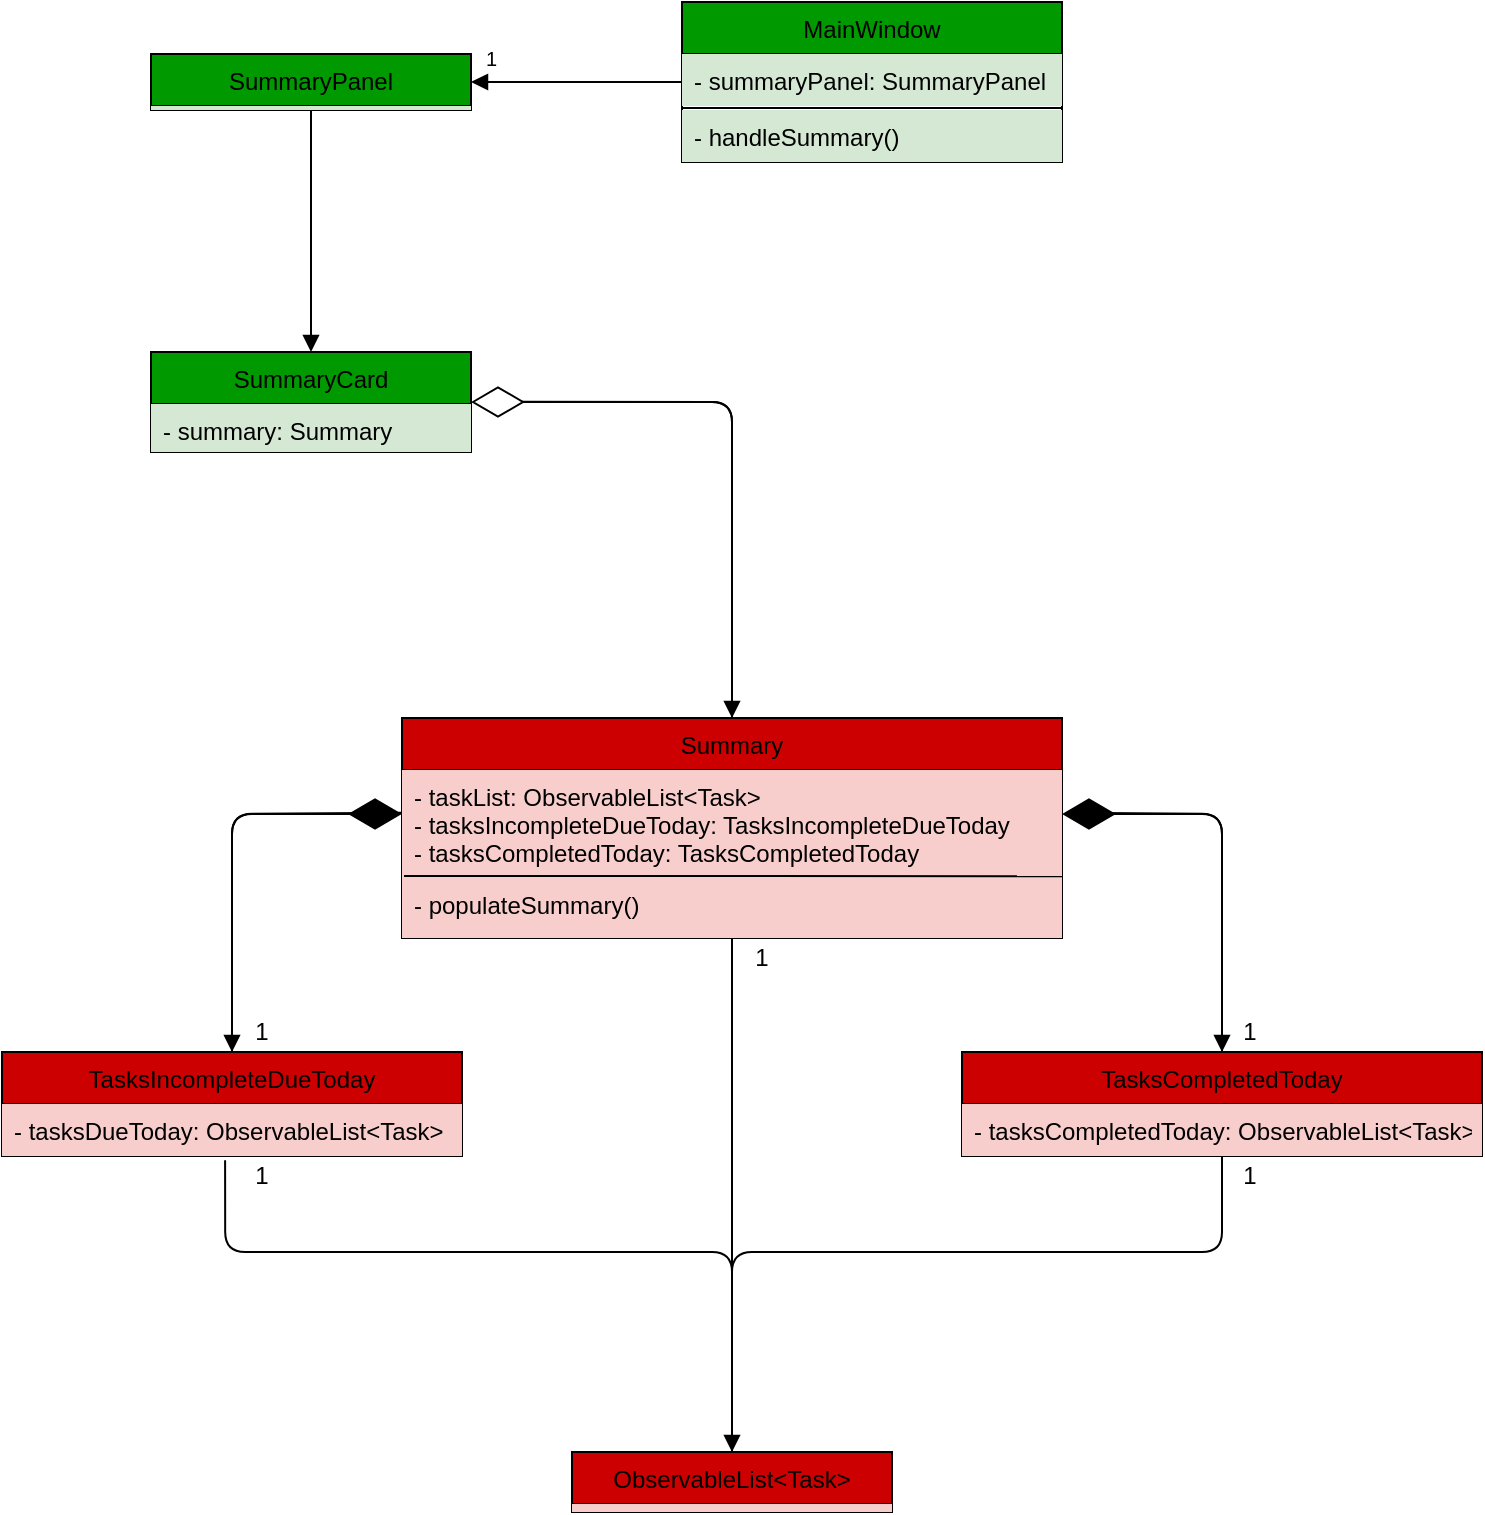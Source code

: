 <mxfile version="12.9.10" type="device"><diagram id="C5RBs43oDa-KdzZeNtuy" name="Page-1"><mxGraphModel dx="1122" dy="1164" grid="1" gridSize="10" guides="1" tooltips="1" connect="1" arrows="1" fold="1" page="1" pageScale="1" pageWidth="827" pageHeight="1169" math="0" shadow="0"><root><mxCell id="WIyWlLk6GJQsqaUBKTNV-0"/><mxCell id="WIyWlLk6GJQsqaUBKTNV-1" parent="WIyWlLk6GJQsqaUBKTNV-0"/><mxCell id="sqjsqSw--LpUZw7eaG_T-31" value="" style="endArrow=diamondThin;endFill=1;endSize=24;html=1;exitX=0.5;exitY=0;exitDx=0;exitDy=0;" edge="1" parent="WIyWlLk6GJQsqaUBKTNV-1" source="sqjsqSw--LpUZw7eaG_T-10"><mxGeometry width="160" relative="1" as="geometry"><mxPoint x="64" y="585" as="sourcePoint"/><mxPoint x="244" y="586" as="targetPoint"/><Array as="points"><mxPoint x="159" y="586"/></Array></mxGeometry></mxCell><mxCell id="sqjsqSw--LpUZw7eaG_T-35" value="" style="endArrow=diamondThin;endFill=1;endSize=24;html=1;exitX=0.5;exitY=0;exitDx=0;exitDy=0;" edge="1" parent="WIyWlLk6GJQsqaUBKTNV-1" source="sqjsqSw--LpUZw7eaG_T-14"><mxGeometry width="160" relative="1" as="geometry"><mxPoint x="624" y="585" as="sourcePoint"/><mxPoint x="574" y="586" as="targetPoint"/><Array as="points"><mxPoint x="654" y="586"/></Array></mxGeometry></mxCell><mxCell id="sqjsqSw--LpUZw7eaG_T-44" value="" style="endArrow=block;endFill=1;html=1;edgeStyle=orthogonalEdgeStyle;align=left;verticalAlign=top;exitX=0.5;exitY=1;exitDx=0;exitDy=0;entryX=0.5;entryY=0;entryDx=0;entryDy=0;" edge="1" parent="WIyWlLk6GJQsqaUBKTNV-1" source="sqjsqSw--LpUZw7eaG_T-68" target="sqjsqSw--LpUZw7eaG_T-25"><mxGeometry x="-1" relative="1" as="geometry"><mxPoint x="198.5" y="302.0" as="sourcePoint"/><mxPoint x="364" y="295" as="targetPoint"/></mxGeometry></mxCell><mxCell id="sqjsqSw--LpUZw7eaG_T-49" value="" style="html=1;verticalAlign=bottom;endArrow=block;entryX=0.5;entryY=0;entryDx=0;entryDy=0;exitX=0;exitY=0.396;exitDx=0;exitDy=0;exitPerimeter=0;" edge="1" parent="WIyWlLk6GJQsqaUBKTNV-1" source="sqjsqSw--LpUZw7eaG_T-5" target="sqjsqSw--LpUZw7eaG_T-10"><mxGeometry width="80" relative="1" as="geometry"><mxPoint x="159" y="605" as="sourcePoint"/><mxPoint x="144" y="665" as="targetPoint"/><Array as="points"><mxPoint x="159" y="586"/></Array></mxGeometry></mxCell><mxCell id="sqjsqSw--LpUZw7eaG_T-50" value="" style="html=1;verticalAlign=bottom;endArrow=block;exitX=1.007;exitY=0.396;exitDx=0;exitDy=0;entryX=0.5;entryY=0;entryDx=0;entryDy=0;exitPerimeter=0;" edge="1" parent="WIyWlLk6GJQsqaUBKTNV-1" source="sqjsqSw--LpUZw7eaG_T-5" target="sqjsqSw--LpUZw7eaG_T-14"><mxGeometry width="80" relative="1" as="geometry"><mxPoint x="684" y="595" as="sourcePoint"/><mxPoint x="764" y="595" as="targetPoint"/><Array as="points"><mxPoint x="654" y="586"/></Array></mxGeometry></mxCell><mxCell id="sqjsqSw--LpUZw7eaG_T-53" value="" style="endArrow=diamondThin;endFill=0;endSize=24;html=1;exitX=0.5;exitY=0;exitDx=0;exitDy=0;" edge="1" parent="WIyWlLk6GJQsqaUBKTNV-1" source="sqjsqSw--LpUZw7eaG_T-4" target="sqjsqSw--LpUZw7eaG_T-25"><mxGeometry width="160" relative="1" as="geometry"><mxPoint x="394" y="405" as="sourcePoint"/><mxPoint x="554" y="405" as="targetPoint"/><Array as="points"><mxPoint x="409" y="380"/></Array></mxGeometry></mxCell><mxCell id="sqjsqSw--LpUZw7eaG_T-55" value="" style="endArrow=block;endFill=1;html=1;edgeStyle=orthogonalEdgeStyle;align=left;verticalAlign=top;entryX=1;entryY=0.5;entryDx=0;entryDy=0;" edge="1" parent="WIyWlLk6GJQsqaUBKTNV-1" source="sqjsqSw--LpUZw7eaG_T-40" target="sqjsqSw--LpUZw7eaG_T-68"><mxGeometry x="-1" relative="1" as="geometry"><mxPoint x="254" y="315" as="sourcePoint"/><mxPoint x="283" y="254" as="targetPoint"/></mxGeometry></mxCell><mxCell id="sqjsqSw--LpUZw7eaG_T-56" value="1" style="resizable=0;html=1;align=left;verticalAlign=bottom;labelBackgroundColor=#ffffff;fontSize=10;" connectable="0" vertex="1" parent="sqjsqSw--LpUZw7eaG_T-55"><mxGeometry x="-1" relative="1" as="geometry"><mxPoint x="-100" y="-4" as="offset"/></mxGeometry></mxCell><mxCell id="sqjsqSw--LpUZw7eaG_T-57" value="1" style="text;html=1;strokeColor=none;fillColor=none;align=center;verticalAlign=middle;whiteSpace=wrap;rounded=0;" vertex="1" parent="WIyWlLk6GJQsqaUBKTNV-1"><mxGeometry x="154" y="685" width="40" height="20" as="geometry"/></mxCell><mxCell id="sqjsqSw--LpUZw7eaG_T-58" value="1" style="text;html=1;strokeColor=none;fillColor=none;align=center;verticalAlign=middle;whiteSpace=wrap;rounded=0;" vertex="1" parent="WIyWlLk6GJQsqaUBKTNV-1"><mxGeometry x="648" y="685" width="40" height="20" as="geometry"/></mxCell><mxCell id="sqjsqSw--LpUZw7eaG_T-82" value="" style="endArrow=block;endFill=1;html=1;edgeStyle=orthogonalEdgeStyle;align=left;verticalAlign=top;exitX=0.485;exitY=1.08;exitDx=0;exitDy=0;exitPerimeter=0;entryX=0.5;entryY=0;entryDx=0;entryDy=0;" edge="1" parent="WIyWlLk6GJQsqaUBKTNV-1" source="sqjsqSw--LpUZw7eaG_T-11" target="sqjsqSw--LpUZw7eaG_T-78"><mxGeometry x="-1" relative="1" as="geometry"><mxPoint x="164" y="835" as="sourcePoint"/><mxPoint x="324" y="835" as="targetPoint"/><Array as="points"><mxPoint x="156" y="805"/><mxPoint x="409" y="805"/></Array></mxGeometry></mxCell><mxCell id="sqjsqSw--LpUZw7eaG_T-83" value="" style="resizable=0;html=1;align=left;verticalAlign=bottom;labelBackgroundColor=#ffffff;fontSize=10;" connectable="0" vertex="1" parent="sqjsqSw--LpUZw7eaG_T-82"><mxGeometry x="-1" relative="1" as="geometry"/></mxCell><mxCell id="sqjsqSw--LpUZw7eaG_T-86" value="" style="endArrow=none;html=1;edgeStyle=orthogonalEdgeStyle;entryX=0.5;entryY=1;entryDx=0;entryDy=0;exitX=0.5;exitY=0;exitDx=0;exitDy=0;" edge="1" parent="WIyWlLk6GJQsqaUBKTNV-1" source="sqjsqSw--LpUZw7eaG_T-78" target="sqjsqSw--LpUZw7eaG_T-14"><mxGeometry relative="1" as="geometry"><mxPoint x="434" y="815" as="sourcePoint"/><mxPoint x="594" y="815" as="targetPoint"/><Array as="points"><mxPoint x="409" y="805"/><mxPoint x="654" y="805"/></Array></mxGeometry></mxCell><mxCell id="sqjsqSw--LpUZw7eaG_T-89" value="" style="endArrow=none;html=1;edgeStyle=orthogonalEdgeStyle;entryX=0.5;entryY=0;entryDx=0;entryDy=0;exitX=0.5;exitY=1;exitDx=0;exitDy=0;" edge="1" parent="WIyWlLk6GJQsqaUBKTNV-1" source="sqjsqSw--LpUZw7eaG_T-4" target="sqjsqSw--LpUZw7eaG_T-78"><mxGeometry relative="1" as="geometry"><mxPoint x="334" y="745" as="sourcePoint"/><mxPoint x="494" y="745" as="targetPoint"/></mxGeometry></mxCell><mxCell id="sqjsqSw--LpUZw7eaG_T-94" value="1" style="text;html=1;strokeColor=none;fillColor=none;align=center;verticalAlign=middle;whiteSpace=wrap;rounded=0;" vertex="1" parent="WIyWlLk6GJQsqaUBKTNV-1"><mxGeometry x="154" y="757" width="40" height="20" as="geometry"/></mxCell><mxCell id="sqjsqSw--LpUZw7eaG_T-95" value="1" style="text;html=1;strokeColor=none;fillColor=none;align=center;verticalAlign=middle;whiteSpace=wrap;rounded=0;" vertex="1" parent="WIyWlLk6GJQsqaUBKTNV-1"><mxGeometry x="648" y="757" width="40" height="20" as="geometry"/></mxCell><mxCell id="sqjsqSw--LpUZw7eaG_T-96" value="1" style="text;html=1;strokeColor=none;fillColor=none;align=center;verticalAlign=middle;whiteSpace=wrap;rounded=0;" vertex="1" parent="WIyWlLk6GJQsqaUBKTNV-1"><mxGeometry x="404" y="648" width="40" height="20" as="geometry"/></mxCell><mxCell id="sqjsqSw--LpUZw7eaG_T-98" value="" style="html=1;verticalAlign=bottom;endArrow=block;entryX=0.5;entryY=0;entryDx=0;entryDy=0;" edge="1" parent="WIyWlLk6GJQsqaUBKTNV-1" target="sqjsqSw--LpUZw7eaG_T-4"><mxGeometry x="-0.313" y="53" width="80" relative="1" as="geometry"><mxPoint x="304" y="379.83" as="sourcePoint"/><mxPoint x="384" y="379.83" as="targetPoint"/><Array as="points"><mxPoint x="409" y="380"/></Array><mxPoint as="offset"/></mxGeometry></mxCell><mxCell id="sqjsqSw--LpUZw7eaG_T-10" value="TasksIncompleteDueToday" style="swimlane;fontStyle=0;align=center;verticalAlign=top;childLayout=stackLayout;horizontal=1;startSize=26;horizontalStack=0;resizeParent=1;resizeParentMax=0;resizeLast=0;collapsible=1;marginBottom=0;fillColor=#CC0000;" vertex="1" parent="WIyWlLk6GJQsqaUBKTNV-1"><mxGeometry x="44" y="705" width="230" height="52" as="geometry"/></mxCell><mxCell id="sqjsqSw--LpUZw7eaG_T-11" value="- tasksDueToday: ObservableList&lt;Task&gt;" style="text;strokeColor=none;fillColor=#F8CECC;align=left;verticalAlign=top;spacingLeft=4;spacingRight=4;overflow=hidden;rotatable=0;points=[[0,0.5],[1,0.5]];portConstraint=eastwest;" vertex="1" parent="sqjsqSw--LpUZw7eaG_T-10"><mxGeometry y="26" width="230" height="26" as="geometry"/></mxCell><mxCell id="sqjsqSw--LpUZw7eaG_T-14" value="TasksCompletedToday" style="swimlane;fontStyle=0;align=center;verticalAlign=top;childLayout=stackLayout;horizontal=1;startSize=26;horizontalStack=0;resizeParent=1;resizeParentMax=0;resizeLast=0;collapsible=1;marginBottom=0;fillColor=#CC0000;" vertex="1" parent="WIyWlLk6GJQsqaUBKTNV-1"><mxGeometry x="524" y="705" width="260" height="52" as="geometry"/></mxCell><mxCell id="sqjsqSw--LpUZw7eaG_T-15" value="- tasksCompletedToday: ObservableList&lt;Task&gt;" style="text;strokeColor=none;fillColor=#F8CECC;align=left;verticalAlign=top;spacingLeft=4;spacingRight=4;overflow=hidden;rotatable=0;points=[[0,0.5],[1,0.5]];portConstraint=eastwest;" vertex="1" parent="sqjsqSw--LpUZw7eaG_T-14"><mxGeometry y="26" width="260" height="26" as="geometry"/></mxCell><mxCell id="sqjsqSw--LpUZw7eaG_T-4" value="Summary" style="swimlane;fontStyle=0;align=center;verticalAlign=top;childLayout=stackLayout;horizontal=1;startSize=26;horizontalStack=0;resizeParent=1;resizeParentMax=0;resizeLast=0;collapsible=1;marginBottom=0;fillColor=#CC0000;" vertex="1" parent="WIyWlLk6GJQsqaUBKTNV-1"><mxGeometry x="244" y="538" width="330" height="110" as="geometry"/></mxCell><mxCell id="sqjsqSw--LpUZw7eaG_T-5" value="- taskList: ObservableList&lt;Task&gt;&#10;- tasksIncompleteDueToday: TasksIncompleteDueToday&#10;- tasksCompletedToday: TasksCompletedToday" style="text;strokeColor=none;fillColor=#F8CECC;align=left;verticalAlign=top;spacingLeft=4;spacingRight=4;overflow=hidden;rotatable=0;points=[[0,0.5],[1,0.5]];portConstraint=eastwest;" vertex="1" parent="sqjsqSw--LpUZw7eaG_T-4"><mxGeometry y="26" width="330" height="54" as="geometry"/></mxCell><mxCell id="sqjsqSw--LpUZw7eaG_T-7" value="- populateSummary()" style="text;strokeColor=none;fillColor=#F8CECC;align=left;verticalAlign=top;spacingLeft=4;spacingRight=4;overflow=hidden;rotatable=0;points=[[0,0.5],[1,0.5]];portConstraint=eastwest;" vertex="1" parent="sqjsqSw--LpUZw7eaG_T-4"><mxGeometry y="80" width="330" height="30" as="geometry"/></mxCell><mxCell id="sqjsqSw--LpUZw7eaG_T-76" value="" style="endArrow=none;html=1;entryX=1.001;entryY=-0.03;entryDx=0;entryDy=0;entryPerimeter=0;" edge="1" parent="sqjsqSw--LpUZw7eaG_T-4" target="sqjsqSw--LpUZw7eaG_T-7"><mxGeometry width="50" height="50" relative="1" as="geometry"><mxPoint x="1" y="79" as="sourcePoint"/><mxPoint x="90" y="147" as="targetPoint"/></mxGeometry></mxCell><mxCell id="sqjsqSw--LpUZw7eaG_T-25" value="SummaryCard" style="swimlane;fontStyle=0;align=center;verticalAlign=top;childLayout=stackLayout;horizontal=1;startSize=26;horizontalStack=0;resizeParent=1;resizeParentMax=0;resizeLast=0;collapsible=1;marginBottom=0;fillColor=#009900;" vertex="1" parent="WIyWlLk6GJQsqaUBKTNV-1"><mxGeometry x="118.5" y="355" width="160" height="50" as="geometry"/></mxCell><mxCell id="sqjsqSw--LpUZw7eaG_T-26" value="- summary: Summary" style="text;strokeColor=none;fillColor=#D5E8D4;align=left;verticalAlign=top;spacingLeft=4;spacingRight=4;overflow=hidden;rotatable=0;points=[[0,0.5],[1,0.5]];portConstraint=eastwest;" vertex="1" parent="sqjsqSw--LpUZw7eaG_T-25"><mxGeometry y="26" width="160" height="24" as="geometry"/></mxCell><mxCell id="sqjsqSw--LpUZw7eaG_T-40" value="MainWindow" style="swimlane;fontStyle=0;align=center;verticalAlign=top;childLayout=stackLayout;horizontal=1;startSize=26;horizontalStack=0;resizeParent=1;resizeParentMax=0;resizeLast=0;collapsible=1;marginBottom=0;fillColor=#009900;" vertex="1" parent="WIyWlLk6GJQsqaUBKTNV-1"><mxGeometry x="384" y="180" width="190" height="80" as="geometry"/></mxCell><mxCell id="sqjsqSw--LpUZw7eaG_T-41" value="- summaryPanel: SummaryPanel" style="text;strokeColor=none;fillColor=#D5E8D4;align=left;verticalAlign=top;spacingLeft=4;spacingRight=4;overflow=hidden;rotatable=0;points=[[0,0.5],[1,0.5]];portConstraint=eastwest;" vertex="1" parent="sqjsqSw--LpUZw7eaG_T-40"><mxGeometry y="26" width="190" height="26" as="geometry"/></mxCell><mxCell id="sqjsqSw--LpUZw7eaG_T-42" value="" style="line;strokeWidth=1;fillColor=none;align=left;verticalAlign=middle;spacingTop=-1;spacingLeft=3;spacingRight=3;rotatable=0;labelPosition=right;points=[];portConstraint=eastwest;" vertex="1" parent="sqjsqSw--LpUZw7eaG_T-40"><mxGeometry y="52" width="190" height="2" as="geometry"/></mxCell><mxCell id="sqjsqSw--LpUZw7eaG_T-43" value="- handleSummary()" style="text;strokeColor=none;fillColor=#D5E8D4;align=left;verticalAlign=top;spacingLeft=4;spacingRight=4;overflow=hidden;rotatable=0;points=[[0,0.5],[1,0.5]];portConstraint=eastwest;" vertex="1" parent="sqjsqSw--LpUZw7eaG_T-40"><mxGeometry y="54" width="190" height="26" as="geometry"/></mxCell><mxCell id="sqjsqSw--LpUZw7eaG_T-68" value="SummaryPanel" style="swimlane;fontStyle=0;align=center;verticalAlign=top;childLayout=stackLayout;horizontal=1;startSize=26;horizontalStack=0;resizeParent=1;resizeParentMax=0;resizeLast=0;collapsible=1;marginBottom=0;fillColor=#009900;" vertex="1" parent="WIyWlLk6GJQsqaUBKTNV-1"><mxGeometry x="118.5" y="206" width="160" height="28" as="geometry"><mxRectangle x="84.5" y="201" width="120" height="26" as="alternateBounds"/></mxGeometry></mxCell><mxCell id="sqjsqSw--LpUZw7eaG_T-71" value="" style="text;strokeColor=none;fillColor=#D5E8D4;align=left;verticalAlign=top;spacingLeft=4;spacingRight=4;overflow=hidden;rotatable=0;points=[[0,0.5],[1,0.5]];portConstraint=eastwest;" vertex="1" parent="sqjsqSw--LpUZw7eaG_T-68"><mxGeometry y="26" width="160" height="2" as="geometry"/></mxCell><mxCell id="sqjsqSw--LpUZw7eaG_T-78" value="ObservableList&lt;Task&gt;" style="swimlane;fontStyle=0;align=center;verticalAlign=top;childLayout=stackLayout;horizontal=1;startSize=26;horizontalStack=0;resizeParent=1;resizeParentMax=0;resizeLast=0;collapsible=1;marginBottom=0;fillColor=#CC0000;" vertex="1" parent="WIyWlLk6GJQsqaUBKTNV-1"><mxGeometry x="329" y="905" width="160" height="30" as="geometry"/></mxCell><mxCell id="sqjsqSw--LpUZw7eaG_T-79" value="" style="text;strokeColor=none;fillColor=#F8CECC;align=left;verticalAlign=top;spacingLeft=4;spacingRight=4;overflow=hidden;rotatable=0;points=[[0,0.5],[1,0.5]];portConstraint=eastwest;" vertex="1" parent="sqjsqSw--LpUZw7eaG_T-78"><mxGeometry y="26" width="160" height="4" as="geometry"/></mxCell></root></mxGraphModel></diagram></mxfile>
